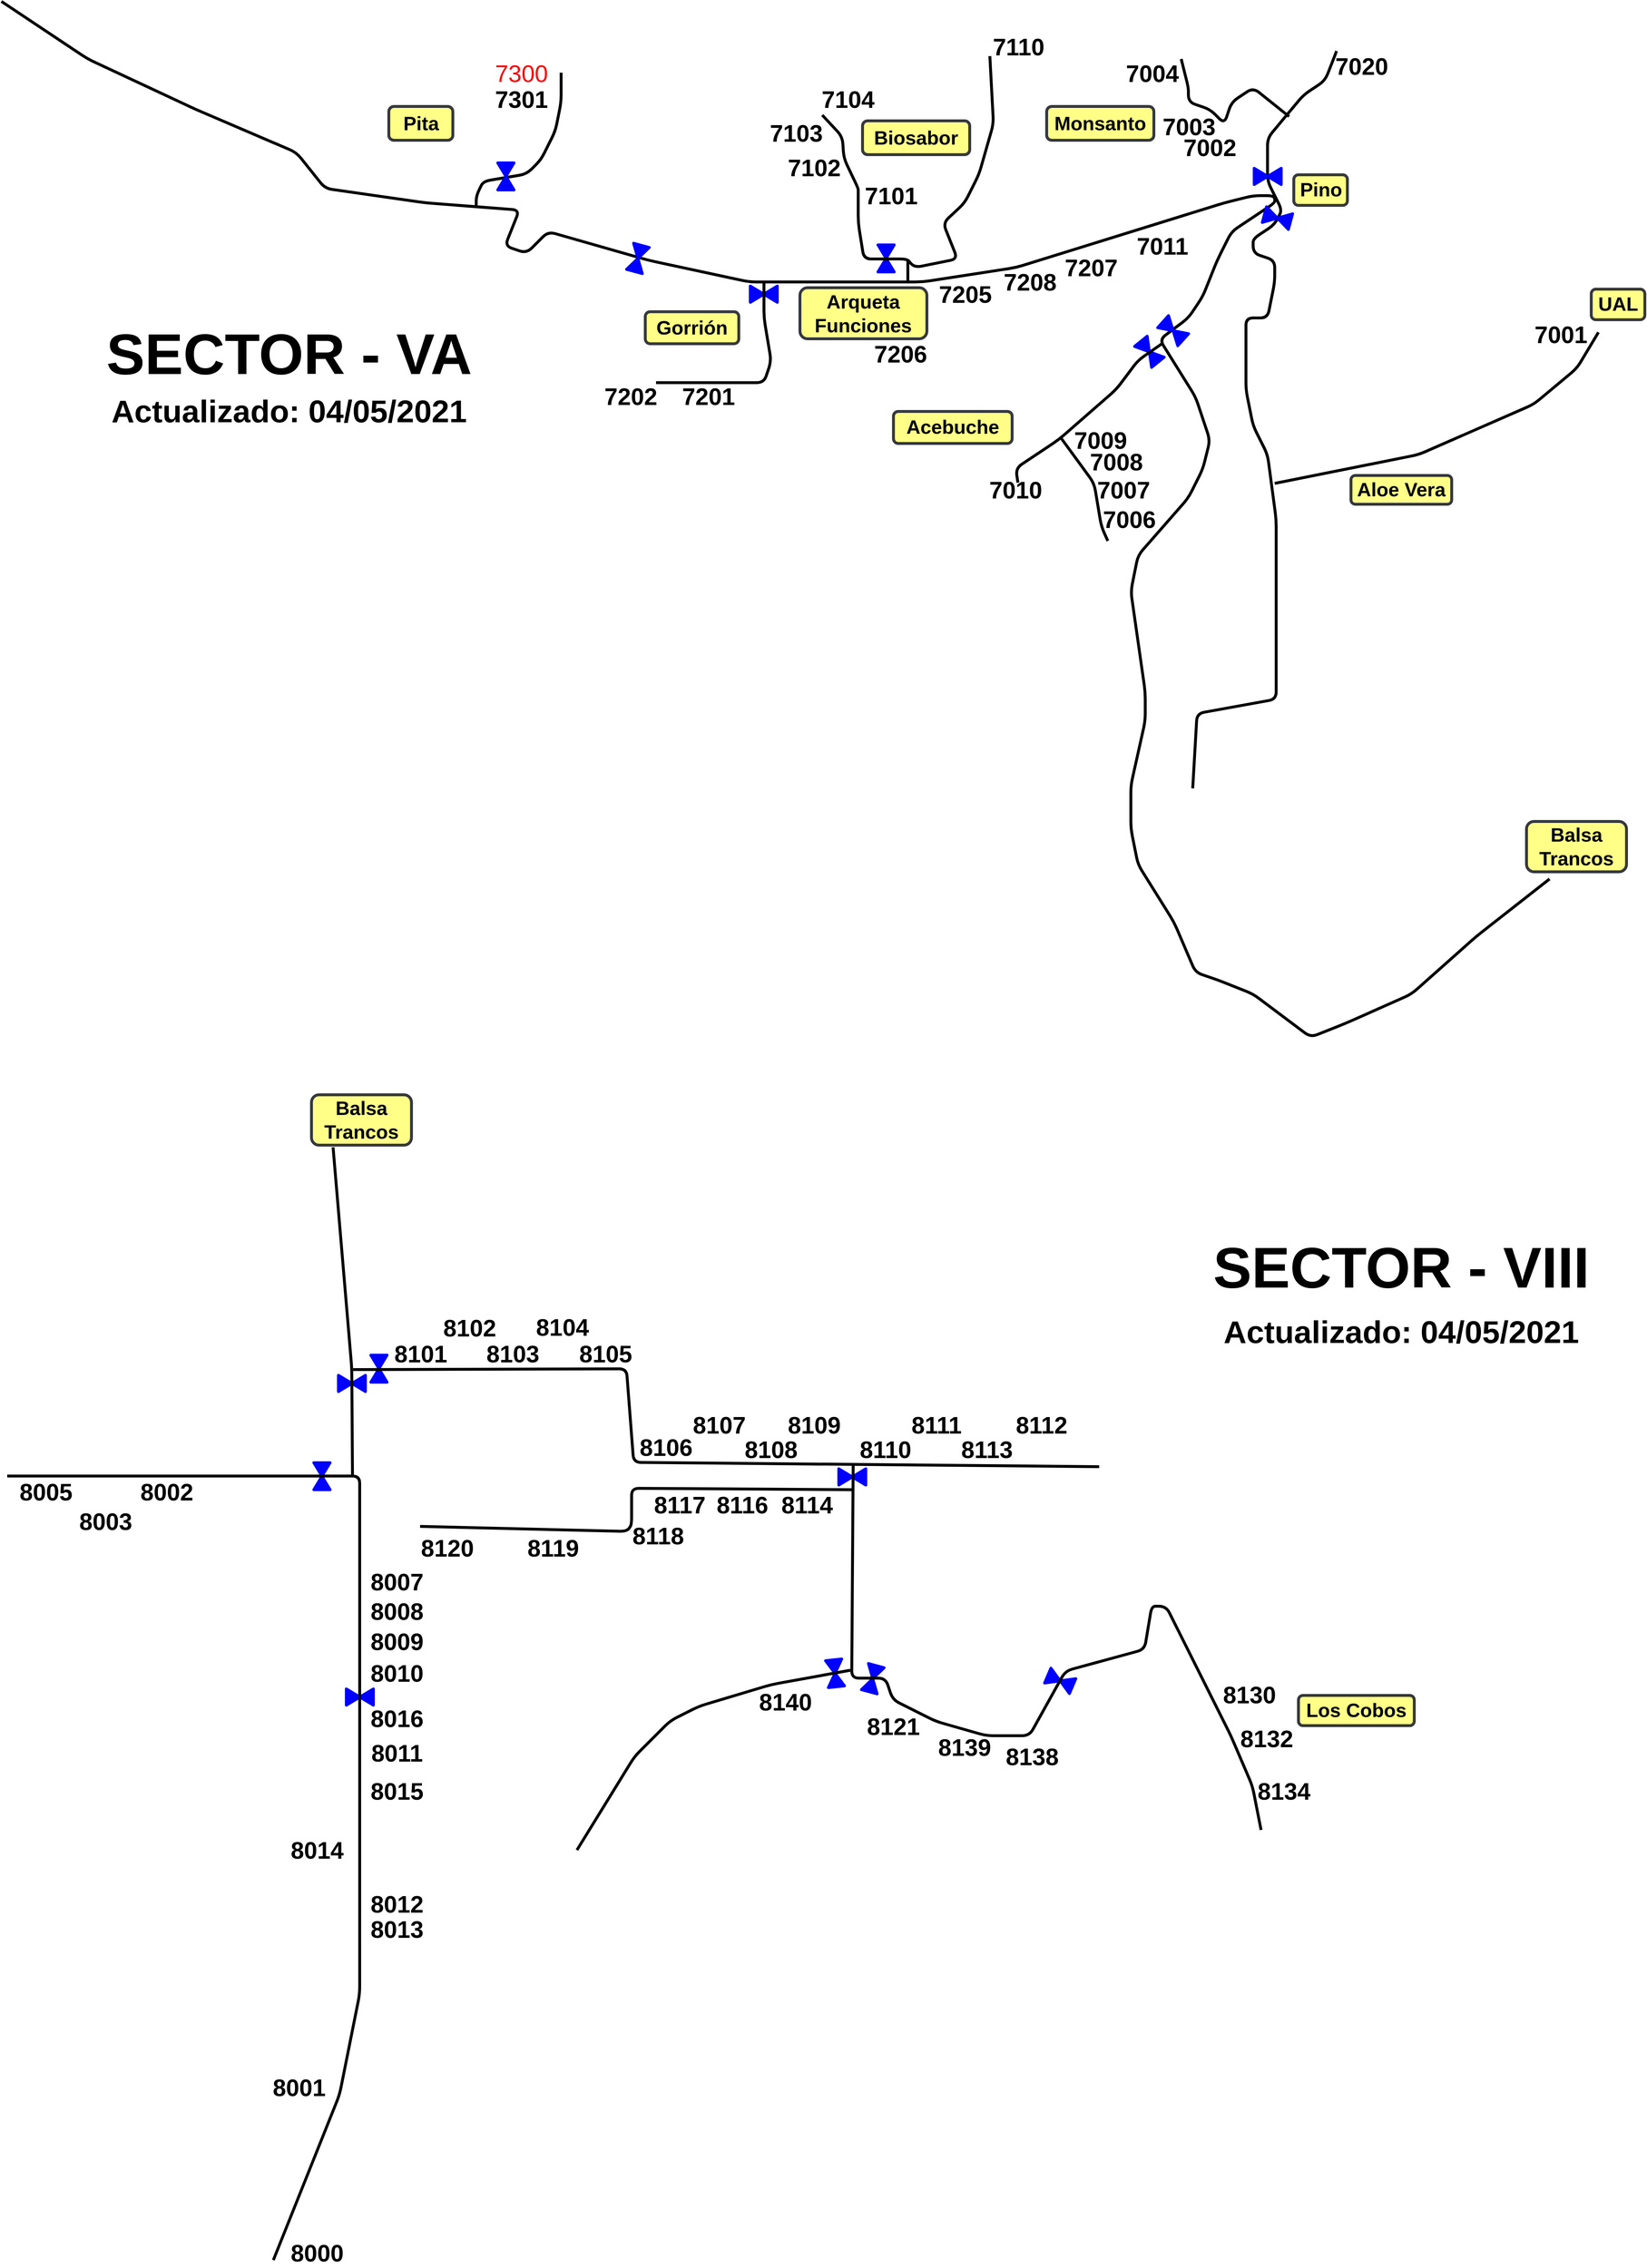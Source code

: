 <mxfile>
    <diagram id="WhyABuYffxXSLaBr-vBV" name="Page-1">
        <mxGraphModel dx="5513" dy="4113" grid="1" gridSize="10" guides="1" tooltips="1" connect="1" arrows="1" fold="1" page="1" pageScale="1" pageWidth="400" pageHeight="400" math="0" shadow="0">
            <root>
                <mxCell id="0"/>
                <mxCell id="1" parent="0"/>
                <mxCell id="r683WjKuvn_9Z7QUN_UL-2" value="" style="endArrow=none;html=1;strokeWidth=4;" parent="1" edge="1">
                    <mxGeometry width="50" height="50" relative="1" as="geometry">
                        <mxPoint x="20" y="20" as="sourcePoint"/>
                        <mxPoint x="2172" y="1240" as="targetPoint"/>
                        <Array as="points">
                            <mxPoint x="140" y="100"/>
                            <mxPoint x="290" y="170"/>
                            <mxPoint x="430" y="230"/>
                            <mxPoint x="470" y="280"/>
                            <mxPoint x="610" y="300"/>
                            <mxPoint x="740" y="310"/>
                            <mxPoint x="720" y="360"/>
                            <mxPoint x="750" y="370"/>
                            <mxPoint x="780" y="340"/>
                            <mxPoint x="920" y="380"/>
                            <mxPoint x="1060" y="410"/>
                            <mxPoint x="1300" y="410"/>
                            <mxPoint x="1430" y="390"/>
                            <mxPoint x="1720" y="300"/>
                            <mxPoint x="1760" y="290"/>
                            <mxPoint x="1790" y="290"/>
                            <mxPoint x="1790" y="300"/>
                            <mxPoint x="1730" y="340"/>
                            <mxPoint x="1710" y="380"/>
                            <mxPoint x="1690" y="430"/>
                            <mxPoint x="1670" y="460"/>
                            <mxPoint x="1630" y="490"/>
                            <mxPoint x="1680" y="570"/>
                            <mxPoint x="1700" y="630"/>
                            <mxPoint x="1690" y="670"/>
                            <mxPoint x="1670" y="710"/>
                            <mxPoint x="1600" y="790"/>
                            <mxPoint x="1590" y="840"/>
                            <mxPoint x="1610" y="980"/>
                            <mxPoint x="1610" y="1020"/>
                            <mxPoint x="1590" y="1110"/>
                            <mxPoint x="1590" y="1170"/>
                            <mxPoint x="1600" y="1220"/>
                            <mxPoint x="1650" y="1300"/>
                            <mxPoint x="1680" y="1370"/>
                            <mxPoint x="1710" y="1380"/>
                            <mxPoint x="1760" y="1400"/>
                            <mxPoint x="1840" y="1460"/>
                            <mxPoint x="1890" y="1440"/>
                            <mxPoint x="1980" y="1400"/>
                            <mxPoint x="2070" y="1320"/>
                        </Array>
                    </mxGeometry>
                </mxCell>
                <mxCell id="iyeAIsauSFK0g4QlF5cE-1" value="" style="endArrow=none;html=1;strokeWidth=4;" parent="1" edge="1">
                    <mxGeometry width="50" height="50" relative="1" as="geometry">
                        <mxPoint x="680" y="304" as="sourcePoint"/>
                        <mxPoint x="798" y="119" as="targetPoint"/>
                        <Array as="points">
                            <mxPoint x="680" y="290"/>
                            <mxPoint x="690" y="270"/>
                            <mxPoint x="750" y="260"/>
                            <mxPoint x="770" y="240"/>
                            <mxPoint x="790" y="200"/>
                            <mxPoint x="798" y="160"/>
                        </Array>
                    </mxGeometry>
                </mxCell>
                <mxCell id="iyeAIsauSFK0g4QlF5cE-2" value="" style="verticalLabelPosition=bottom;align=center;html=1;verticalAlign=top;pointerEvents=1;dashed=0;shape=mxgraph.pid2valves.valve;valveType=gate;defState=closed;strokeWidth=4;fillColor=none;fontSize=17;rotation=23;strokeColor=#0000FF;" parent="1" vertex="1">
                    <mxGeometry x="1473" y="2343.5" width="37.54" height="22.5" as="geometry"/>
                </mxCell>
                <mxCell id="iyeAIsauSFK0g4QlF5cE-4" value="" style="verticalLabelPosition=bottom;align=center;html=1;verticalAlign=top;pointerEvents=1;dashed=0;shape=mxgraph.pid2valves.valve;valveType=gate;defState=closed;strokeWidth=4;fillColor=none;fontSize=17;rotation=-75;strokeColor=#0000FF;" parent="1" vertex="1">
                    <mxGeometry x="886" y="366" width="37.54" height="22.5" as="geometry"/>
                </mxCell>
                <mxCell id="iyeAIsauSFK0g4QlF5cE-5" value="" style="verticalLabelPosition=bottom;align=center;html=1;verticalAlign=top;pointerEvents=1;dashed=0;shape=mxgraph.pid2valves.valve;valveType=gate;defState=closed;strokeWidth=4;fillColor=none;fontSize=17;rotation=0;strokeColor=#0000FF;" parent="1" vertex="1">
                    <mxGeometry x="1184" y="2060" width="37.54" height="22.5" as="geometry"/>
                </mxCell>
                <mxCell id="iyeAIsauSFK0g4QlF5cE-6" value="" style="verticalLabelPosition=bottom;align=center;html=1;verticalAlign=top;pointerEvents=1;dashed=0;shape=mxgraph.pid2valves.valve;valveType=gate;defState=closed;strokeWidth=4;fillColor=none;fontSize=17;rotation=42;fontColor=#0000FF;strokeColor=#0000FF;" parent="1" vertex="1">
                    <mxGeometry x="1630" y="466.5" width="37.54" height="22.5" as="geometry"/>
                </mxCell>
                <mxCell id="iyeAIsauSFK0g4QlF5cE-7" value="" style="verticalLabelPosition=bottom;align=center;html=1;verticalAlign=top;pointerEvents=1;dashed=0;shape=mxgraph.pid2valves.valve;valveType=gate;defState=closed;strokeWidth=4;fillColor=none;fontSize=17;rotation=90;fontColor=#0000FF;strokeColor=#0000FF;" parent="1" vertex="1">
                    <mxGeometry x="1231" y="366" width="37.54" height="22.5" as="geometry"/>
                </mxCell>
                <mxCell id="iyeAIsauSFK0g4QlF5cE-8" value="" style="verticalLabelPosition=bottom;align=center;html=1;verticalAlign=top;pointerEvents=1;dashed=0;shape=mxgraph.pid2valves.valve;valveType=gate;defState=closed;strokeWidth=4;fillColor=none;fontSize=17;rotation=-90;strokeColor=#0000FF;" parent="1" vertex="1">
                    <mxGeometry x="702.46" y="252" width="37.54" height="22.5" as="geometry"/>
                </mxCell>
                <mxCell id="iyeAIsauSFK0g4QlF5cE-10" value="" style="endArrow=none;html=1;strokeWidth=4;" parent="1" edge="1">
                    <mxGeometry width="50" height="50" relative="1" as="geometry">
                        <mxPoint x="1394" y="96" as="sourcePoint"/>
                        <mxPoint x="1161" y="178" as="targetPoint"/>
                        <Array as="points">
                            <mxPoint x="1399" y="190"/>
                            <mxPoint x="1379" y="260"/>
                            <mxPoint x="1359" y="300"/>
                            <mxPoint x="1329" y="328"/>
                            <mxPoint x="1349" y="378"/>
                            <mxPoint x="1289" y="390"/>
                            <mxPoint x="1279" y="378"/>
                            <mxPoint x="1219" y="378"/>
                            <mxPoint x="1211" y="328"/>
                            <mxPoint x="1211" y="288"/>
                            <mxPoint x="1211" y="280"/>
                            <mxPoint x="1191" y="238"/>
                            <mxPoint x="1189" y="208"/>
                        </Array>
                    </mxGeometry>
                </mxCell>
                <mxCell id="iyeAIsauSFK0g4QlF5cE-11" value="" style="endArrow=none;html=1;strokeWidth=4;" parent="1" edge="1">
                    <mxGeometry width="50" height="50" relative="1" as="geometry">
                        <mxPoint x="1280" y="410" as="sourcePoint"/>
                        <mxPoint x="1280" y="380" as="targetPoint"/>
                    </mxGeometry>
                </mxCell>
                <mxCell id="iyeAIsauSFK0g4QlF5cE-13" value="7103" style="text;html=1;strokeColor=none;fillColor=none;align=center;verticalAlign=middle;whiteSpace=wrap;rounded=0;fontStyle=1;fontSize=33;strokeWidth=4;" parent="1" vertex="1">
                    <mxGeometry x="1105" y="193" width="40" height="20" as="geometry"/>
                </mxCell>
                <mxCell id="iyeAIsauSFK0g4QlF5cE-14" value="7104" style="text;html=1;strokeColor=none;fillColor=none;align=center;verticalAlign=middle;whiteSpace=wrap;rounded=0;fontSize=33;fontStyle=1;strokeWidth=4;" parent="1" vertex="1">
                    <mxGeometry x="1177" y="146" width="40" height="20" as="geometry"/>
                </mxCell>
                <mxCell id="iyeAIsauSFK0g4QlF5cE-15" value="7102" style="text;html=1;strokeColor=none;fillColor=none;align=center;verticalAlign=middle;whiteSpace=wrap;rounded=0;fontSize=33;fontStyle=1;strokeWidth=4;" parent="1" vertex="1">
                    <mxGeometry x="1130" y="241" width="40" height="20" as="geometry"/>
                </mxCell>
                <mxCell id="iyeAIsauSFK0g4QlF5cE-16" value="7101" style="text;html=1;strokeColor=none;fillColor=none;align=center;verticalAlign=middle;whiteSpace=wrap;rounded=0;fontSize=33;fontStyle=1;strokeWidth=4;" parent="1" vertex="1">
                    <mxGeometry x="1237" y="280" width="40" height="20" as="geometry"/>
                </mxCell>
                <mxCell id="iyeAIsauSFK0g4QlF5cE-17" value="7110" style="text;html=1;strokeColor=none;fillColor=none;align=center;verticalAlign=middle;whiteSpace=wrap;rounded=0;fontSize=33;fontStyle=1;strokeWidth=4;" parent="1" vertex="1">
                    <mxGeometry x="1414" y="73" width="40" height="20" as="geometry"/>
                </mxCell>
                <mxCell id="iyeAIsauSFK0g4QlF5cE-25" value="7206" style="text;html=1;strokeColor=none;fillColor=none;align=center;verticalAlign=middle;whiteSpace=wrap;rounded=0;fontSize=33;fontStyle=1;strokeWidth=4;" parent="1" vertex="1">
                    <mxGeometry x="1250" y="500" width="40" height="20" as="geometry"/>
                </mxCell>
                <mxCell id="iyeAIsauSFK0g4QlF5cE-26" value="7205" style="text;html=1;strokeColor=none;fillColor=none;align=center;verticalAlign=middle;whiteSpace=wrap;rounded=0;fontSize=33;fontStyle=1;strokeWidth=4;" parent="1" vertex="1">
                    <mxGeometry x="1340" y="417" width="40" height="20" as="geometry"/>
                </mxCell>
                <mxCell id="iyeAIsauSFK0g4QlF5cE-28" value="7208" style="text;html=1;strokeColor=none;fillColor=none;align=center;verticalAlign=middle;whiteSpace=wrap;rounded=0;fontSize=33;fontStyle=1;strokeWidth=4;" parent="1" vertex="1">
                    <mxGeometry x="1430" y="400" width="40" height="20" as="geometry"/>
                </mxCell>
                <mxCell id="iyeAIsauSFK0g4QlF5cE-29" value="7207" style="text;html=1;strokeColor=none;fillColor=none;align=center;verticalAlign=middle;whiteSpace=wrap;rounded=0;fontSize=33;fontStyle=1;strokeWidth=4;" parent="1" vertex="1">
                    <mxGeometry x="1515" y="380" width="40" height="20" as="geometry"/>
                </mxCell>
                <mxCell id="iyeAIsauSFK0g4QlF5cE-30" value="7011" style="text;html=1;strokeColor=none;fillColor=none;align=center;verticalAlign=middle;whiteSpace=wrap;rounded=0;fontSize=33;fontStyle=1;strokeWidth=4;" parent="1" vertex="1">
                    <mxGeometry x="1614" y="350" width="40" height="20" as="geometry"/>
                </mxCell>
                <mxCell id="iyeAIsauSFK0g4QlF5cE-33" value="" style="endArrow=none;html=1;strokeWidth=4;fontSize=24;" parent="1" edge="1">
                    <mxGeometry width="50" height="50" relative="1" as="geometry">
                        <mxPoint x="1676" y="1114" as="sourcePoint"/>
                        <mxPoint x="1876" y="89" as="targetPoint"/>
                        <Array as="points">
                            <mxPoint x="1682" y="1010"/>
                            <mxPoint x="1792" y="990"/>
                            <mxPoint x="1792" y="740"/>
                            <mxPoint x="1780" y="650"/>
                            <mxPoint x="1760" y="610"/>
                            <mxPoint x="1750" y="560"/>
                            <mxPoint x="1750" y="460"/>
                            <mxPoint x="1780" y="460"/>
                            <mxPoint x="1790" y="410"/>
                            <mxPoint x="1790" y="380"/>
                            <mxPoint x="1760" y="370"/>
                            <mxPoint x="1760" y="350"/>
                            <mxPoint x="1790" y="330"/>
                            <mxPoint x="1800" y="310"/>
                            <mxPoint x="1780" y="270"/>
                            <mxPoint x="1780" y="210"/>
                            <mxPoint x="1830" y="150"/>
                            <mxPoint x="1860" y="130"/>
                        </Array>
                    </mxGeometry>
                </mxCell>
                <mxCell id="iyeAIsauSFK0g4QlF5cE-38" value="" style="endArrow=none;html=1;strokeWidth=4;fontSize=24;" parent="1" edge="1">
                    <mxGeometry width="50" height="50" relative="1" as="geometry">
                        <mxPoint x="1810" y="180" as="sourcePoint"/>
                        <mxPoint x="1660" y="100" as="targetPoint"/>
                        <Array as="points">
                            <mxPoint x="1760" y="140"/>
                            <mxPoint x="1730" y="160"/>
                            <mxPoint x="1720" y="190"/>
                            <mxPoint x="1700" y="170"/>
                            <mxPoint x="1670" y="160"/>
                            <mxPoint x="1670" y="140"/>
                        </Array>
                    </mxGeometry>
                </mxCell>
                <mxCell id="iyeAIsauSFK0g4QlF5cE-39" value="7004" style="text;html=1;strokeColor=none;fillColor=none;align=center;verticalAlign=middle;whiteSpace=wrap;rounded=0;fontSize=33;fontStyle=1;strokeWidth=4;" parent="1" vertex="1">
                    <mxGeometry x="1600" y="110" width="40" height="20" as="geometry"/>
                </mxCell>
                <mxCell id="iyeAIsauSFK0g4QlF5cE-40" value="7003&lt;br&gt;" style="text;html=1;strokeColor=none;fillColor=none;align=center;verticalAlign=middle;whiteSpace=wrap;rounded=0;fontSize=33;fontStyle=1;strokeWidth=4;" parent="1" vertex="1">
                    <mxGeometry x="1651" y="184" width="40" height="20" as="geometry"/>
                </mxCell>
                <mxCell id="iyeAIsauSFK0g4QlF5cE-41" value="7002" style="text;html=1;strokeColor=none;fillColor=none;align=center;verticalAlign=middle;whiteSpace=wrap;rounded=0;fontSize=33;fontStyle=1;strokeWidth=4;" parent="1" vertex="1">
                    <mxGeometry x="1680" y="213" width="40" height="20" as="geometry"/>
                </mxCell>
                <mxCell id="iyeAIsauSFK0g4QlF5cE-42" value="7020" style="text;html=1;strokeColor=none;fillColor=none;align=center;verticalAlign=middle;whiteSpace=wrap;rounded=0;fontSize=33;fontStyle=1;strokeWidth=4;" parent="1" vertex="1">
                    <mxGeometry x="1891" y="100" width="40" height="20" as="geometry"/>
                </mxCell>
                <mxCell id="iyeAIsauSFK0g4QlF5cE-43" value="" style="endArrow=none;html=1;strokeWidth=4;fontSize=33;" parent="1" edge="1">
                    <mxGeometry width="50" height="50" relative="1" as="geometry">
                        <mxPoint x="1790" y="690" as="sourcePoint"/>
                        <mxPoint x="2240" y="480" as="targetPoint"/>
                        <Array as="points">
                            <mxPoint x="1990" y="650"/>
                            <mxPoint x="2150" y="580"/>
                            <mxPoint x="2210" y="530"/>
                        </Array>
                    </mxGeometry>
                </mxCell>
                <mxCell id="iyeAIsauSFK0g4QlF5cE-44" value="7001" style="text;html=1;strokeColor=none;fillColor=none;align=center;verticalAlign=middle;whiteSpace=wrap;rounded=0;fontSize=33;fontStyle=1;strokeWidth=4;" parent="1" vertex="1">
                    <mxGeometry x="2168" y="472.5" width="40" height="20" as="geometry"/>
                </mxCell>
                <mxCell id="iyeAIsauSFK0g4QlF5cE-51" value="" style="verticalLabelPosition=bottom;align=center;html=1;verticalAlign=top;pointerEvents=1;dashed=0;shape=mxgraph.pid2valves.valve;valveType=gate;defState=closed;strokeWidth=4;fillColor=none;fontSize=17;rotation=0;strokeColor=#0000FF;" parent="1" vertex="1">
                    <mxGeometry x="1061" y="415.75" width="37.54" height="22.5" as="geometry"/>
                </mxCell>
                <mxCell id="iyeAIsauSFK0g4QlF5cE-52" value="" style="verticalLabelPosition=bottom;align=center;html=1;verticalAlign=top;pointerEvents=1;dashed=0;shape=mxgraph.pid2valves.valve;valveType=gate;defState=closed;strokeWidth=4;fillColor=none;fontSize=17;rotation=51;fontColor=#0000FF;strokeColor=#0000FF;" parent="1" vertex="1">
                    <mxGeometry x="1597" y="495.82" width="37.54" height="22.5" as="geometry"/>
                </mxCell>
                <mxCell id="iyeAIsauSFK0g4QlF5cE-53" value="" style="endArrow=none;html=1;strokeWidth=4;fontSize=33;" parent="1" edge="1">
                    <mxGeometry width="50" height="50" relative="1" as="geometry">
                        <mxPoint x="1433" y="689" as="sourcePoint"/>
                        <mxPoint x="1633" y="496" as="targetPoint"/>
                        <Array as="points">
                            <mxPoint x="1430" y="669"/>
                            <mxPoint x="1490" y="629"/>
                            <mxPoint x="1570" y="559"/>
                            <mxPoint x="1600" y="519"/>
                        </Array>
                    </mxGeometry>
                </mxCell>
                <mxCell id="iyeAIsauSFK0g4QlF5cE-54" value="" style="endArrow=none;html=1;strokeWidth=4;fontSize=33;" parent="1" edge="1">
                    <mxGeometry width="50" height="50" relative="1" as="geometry">
                        <mxPoint x="1558" y="770" as="sourcePoint"/>
                        <mxPoint x="1493" y="627" as="targetPoint"/>
                        <Array as="points">
                            <mxPoint x="1549" y="750"/>
                            <mxPoint x="1539" y="690"/>
                        </Array>
                    </mxGeometry>
                </mxCell>
                <mxCell id="iyeAIsauSFK0g4QlF5cE-55" value="7010" style="text;html=1;strokeColor=none;fillColor=none;align=center;verticalAlign=middle;whiteSpace=wrap;rounded=0;fontSize=33;fontStyle=1;strokeWidth=4;" parent="1" vertex="1">
                    <mxGeometry x="1410" y="689" width="40" height="20" as="geometry"/>
                </mxCell>
                <mxCell id="iyeAIsauSFK0g4QlF5cE-56" value="7009" style="text;html=1;strokeColor=none;fillColor=none;align=center;verticalAlign=middle;whiteSpace=wrap;rounded=0;fontSize=33;fontStyle=1;strokeWidth=4;" parent="1" vertex="1">
                    <mxGeometry x="1527.5" y="620" width="40" height="20" as="geometry"/>
                </mxCell>
                <mxCell id="iyeAIsauSFK0g4QlF5cE-57" value="7008" style="text;html=1;strokeColor=none;fillColor=none;align=center;verticalAlign=middle;whiteSpace=wrap;rounded=0;fontSize=33;fontStyle=1;strokeWidth=4;" parent="1" vertex="1">
                    <mxGeometry x="1550" y="650" width="40" height="20" as="geometry"/>
                </mxCell>
                <mxCell id="iyeAIsauSFK0g4QlF5cE-58" value="7007" style="text;html=1;strokeColor=none;fillColor=none;align=center;verticalAlign=middle;whiteSpace=wrap;rounded=0;fontSize=33;fontStyle=1;strokeWidth=4;" parent="1" vertex="1">
                    <mxGeometry x="1560" y="689" width="40" height="20" as="geometry"/>
                </mxCell>
                <mxCell id="iyeAIsauSFK0g4QlF5cE-59" value="7006" style="text;html=1;strokeColor=none;fillColor=none;align=center;verticalAlign=middle;whiteSpace=wrap;rounded=0;fontSize=33;fontStyle=1;strokeWidth=4;" parent="1" vertex="1">
                    <mxGeometry x="1567.5" y="730" width="40" height="20" as="geometry"/>
                </mxCell>
                <mxCell id="iyeAIsauSFK0g4QlF5cE-61" value="7301" style="text;html=1;strokeColor=none;fillColor=none;align=center;verticalAlign=middle;whiteSpace=wrap;rounded=0;fontSize=33;fontStyle=1;strokeWidth=4;" parent="1" vertex="1">
                    <mxGeometry x="723" y="146" width="40" height="20" as="geometry"/>
                </mxCell>
                <mxCell id="iyeAIsauSFK0g4QlF5cE-62" value="7300" style="text;html=1;strokeColor=none;fillColor=none;align=center;verticalAlign=middle;whiteSpace=wrap;rounded=0;fontSize=33;fontStyle=0;fontColor=#FF0000;strokeWidth=4;" parent="1" vertex="1">
                    <mxGeometry x="723" y="110" width="40" height="20" as="geometry"/>
                </mxCell>
                <mxCell id="iyeAIsauSFK0g4QlF5cE-64" value="" style="endArrow=none;html=1;strokeWidth=4;fontSize=33;" parent="1" edge="1">
                    <mxGeometry width="50" height="50" relative="1" as="geometry">
                        <mxPoint x="930" y="550" as="sourcePoint"/>
                        <mxPoint x="1080" y="410" as="targetPoint"/>
                        <Array as="points">
                            <mxPoint x="1080" y="550"/>
                            <mxPoint x="1090" y="520"/>
                            <mxPoint x="1080" y="460"/>
                        </Array>
                    </mxGeometry>
                </mxCell>
                <mxCell id="iyeAIsauSFK0g4QlF5cE-66" value="7202" style="text;html=1;strokeColor=none;fillColor=none;align=center;verticalAlign=middle;whiteSpace=wrap;rounded=0;fontSize=33;fontStyle=1;strokeWidth=4;" parent="1" vertex="1">
                    <mxGeometry x="875" y="559" width="40" height="20" as="geometry"/>
                </mxCell>
                <mxCell id="iyeAIsauSFK0g4QlF5cE-67" value="7201" style="text;html=1;strokeColor=none;fillColor=none;align=center;verticalAlign=middle;whiteSpace=wrap;rounded=0;fontSize=33;fontStyle=1;strokeWidth=4;" parent="1" vertex="1">
                    <mxGeometry x="983" y="559" width="40" height="20" as="geometry"/>
                </mxCell>
                <mxCell id="iyeAIsauSFK0g4QlF5cE-70" value="&lt;font style=&quot;font-size: 80px&quot;&gt;SECTOR - VA&lt;/font&gt;" style="text;html=1;strokeColor=none;fillColor=none;align=center;verticalAlign=middle;whiteSpace=wrap;rounded=0;fontSize=33;fontStyle=1;strokeWidth=4;" parent="1" vertex="1">
                    <mxGeometry x="145" y="480" width="550" height="60" as="geometry"/>
                </mxCell>
                <mxCell id="iyeAIsauSFK0g4QlF5cE-71" value="&lt;font style=&quot;font-size: 44px&quot;&gt;Actualizado: 04/05/2021&lt;/font&gt;" style="text;html=1;strokeColor=none;fillColor=none;align=center;verticalAlign=middle;whiteSpace=wrap;rounded=0;fontSize=33;fontStyle=1;strokeWidth=4;" parent="1" vertex="1">
                    <mxGeometry x="135" y="580" width="570" height="20" as="geometry"/>
                </mxCell>
                <mxCell id="iyeAIsauSFK0g4QlF5cE-73" value="&lt;font style=&quot;font-size: 80px&quot;&gt;SECTOR - VIII&lt;/font&gt;" style="text;html=1;strokeColor=none;fillColor=none;align=center;verticalAlign=middle;whiteSpace=wrap;rounded=0;fontSize=33;fontStyle=1;strokeWidth=4;" parent="1" vertex="1">
                    <mxGeometry x="1691" y="1750" width="550" height="60" as="geometry"/>
                </mxCell>
                <mxCell id="iyeAIsauSFK0g4QlF5cE-74" value="&lt;font style=&quot;font-size: 44px&quot;&gt;Actualizado: 04/05/2021&lt;/font&gt;" style="text;html=1;strokeColor=none;fillColor=none;align=center;verticalAlign=middle;whiteSpace=wrap;rounded=0;fontSize=33;fontStyle=1;strokeWidth=4;" parent="1" vertex="1">
                    <mxGeometry x="1681" y="1860" width="570" height="20" as="geometry"/>
                </mxCell>
                <mxCell id="iyeAIsauSFK0g4QlF5cE-75" value="" style="verticalLabelPosition=bottom;align=center;html=1;verticalAlign=top;pointerEvents=1;dashed=0;shape=mxgraph.pid2valves.valve;valveType=gate;defState=closed;strokeWidth=4;fillColor=none;fontSize=17;rotation=84;strokeColor=#0000FF;" parent="1" vertex="1">
                    <mxGeometry x="1160" y="2333" width="37.54" height="22.5" as="geometry"/>
                </mxCell>
                <mxCell id="iyeAIsauSFK0g4QlF5cE-76" value="" style="verticalLabelPosition=bottom;align=center;html=1;verticalAlign=top;pointerEvents=1;dashed=0;shape=mxgraph.pid2valves.valve;valveType=gate;defState=closed;strokeWidth=4;fillColor=none;fontSize=17;rotation=-75;strokeColor=#0000FF;" parent="1" vertex="1">
                    <mxGeometry x="1212.46" y="2340.5" width="37.54" height="22.5" as="geometry"/>
                </mxCell>
                <mxCell id="iyeAIsauSFK0g4QlF5cE-77" value="" style="verticalLabelPosition=bottom;align=center;html=1;verticalAlign=top;pointerEvents=1;dashed=0;shape=mxgraph.pid2valves.valve;valveType=gate;defState=closed;strokeWidth=4;fillColor=none;fontSize=17;rotation=0;strokeColor=#0000FF;" parent="1" vertex="1">
                    <mxGeometry x="499.46" y="2366" width="37.54" height="22.5" as="geometry"/>
                </mxCell>
                <mxCell id="iyeAIsauSFK0g4QlF5cE-78" value="" style="verticalLabelPosition=bottom;align=center;html=1;verticalAlign=top;pointerEvents=1;dashed=0;shape=mxgraph.pid2valves.valve;valveType=gate;defState=closed;strokeWidth=4;fillColor=none;fontSize=17;rotation=90;strokeColor=#0000FF;" parent="1" vertex="1">
                    <mxGeometry x="446.77" y="2059" width="37.54" height="22.5" as="geometry"/>
                </mxCell>
                <mxCell id="iyeAIsauSFK0g4QlF5cE-79" value="" style="verticalLabelPosition=bottom;align=center;html=1;verticalAlign=top;pointerEvents=1;dashed=0;shape=mxgraph.pid2valves.valve;valveType=gate;defState=closed;strokeWidth=4;fillColor=none;fontSize=17;rotation=90;strokeColor=#0000FF;" parent="1" vertex="1">
                    <mxGeometry x="526" y="1909.5" width="37.54" height="22.5" as="geometry"/>
                </mxCell>
                <mxCell id="iyeAIsauSFK0g4QlF5cE-80" value="" style="verticalLabelPosition=bottom;align=center;html=1;verticalAlign=top;pointerEvents=1;dashed=0;shape=mxgraph.pid2valves.valve;valveType=gate;defState=closed;strokeWidth=4;fillColor=none;fontSize=17;rotation=0;strokeColor=#0000FF;" parent="1" vertex="1">
                    <mxGeometry x="488.46" y="1930" width="37.54" height="22.5" as="geometry"/>
                </mxCell>
                <mxCell id="iyeAIsauSFK0g4QlF5cE-86" value="" style="endArrow=none;html=1;strokeWidth=4;fontSize=33;" parent="1" edge="1">
                    <mxGeometry width="50" height="50" relative="1" as="geometry">
                        <mxPoint x="1771" y="2562" as="sourcePoint"/>
                        <mxPoint x="1204" y="2053" as="targetPoint"/>
                        <Array as="points">
                            <mxPoint x="1759" y="2501"/>
                            <mxPoint x="1729" y="2431"/>
                            <mxPoint x="1639" y="2251"/>
                            <mxPoint x="1619" y="2251"/>
                            <mxPoint x="1609" y="2311"/>
                            <mxPoint x="1499" y="2341"/>
                            <mxPoint x="1449" y="2431"/>
                            <mxPoint x="1389" y="2431"/>
                            <mxPoint x="1319" y="2411"/>
                            <mxPoint x="1259" y="2381"/>
                            <mxPoint x="1249" y="2351"/>
                            <mxPoint x="1202" y="2351"/>
                        </Array>
                    </mxGeometry>
                </mxCell>
                <mxCell id="iyeAIsauSFK0g4QlF5cE-88" value="" style="endArrow=none;html=1;strokeWidth=4;fontSize=33;" parent="1" edge="1">
                    <mxGeometry width="50" height="50" relative="1" as="geometry">
                        <mxPoint x="1200" y="2340" as="sourcePoint"/>
                        <mxPoint x="820" y="2590" as="targetPoint"/>
                        <Array as="points">
                            <mxPoint x="1090" y="2360"/>
                            <mxPoint x="990" y="2390"/>
                            <mxPoint x="950" y="2410"/>
                            <mxPoint x="900" y="2460"/>
                        </Array>
                    </mxGeometry>
                </mxCell>
                <mxCell id="iyeAIsauSFK0g4QlF5cE-89" value="8130" style="text;html=1;strokeColor=none;fillColor=none;align=center;verticalAlign=middle;whiteSpace=wrap;rounded=0;fontSize=33;fontStyle=1;strokeWidth=4;" parent="1" vertex="1">
                    <mxGeometry x="1735" y="2364" width="40" height="20" as="geometry"/>
                </mxCell>
                <mxCell id="iyeAIsauSFK0g4QlF5cE-90" value="8132" style="text;html=1;strokeColor=none;fillColor=none;align=center;verticalAlign=middle;whiteSpace=wrap;rounded=0;fontSize=33;fontStyle=1;strokeWidth=4;" parent="1" vertex="1">
                    <mxGeometry x="1759" y="2425" width="40" height="20" as="geometry"/>
                </mxCell>
                <mxCell id="iyeAIsauSFK0g4QlF5cE-91" value="8134" style="text;html=1;strokeColor=none;fillColor=none;align=center;verticalAlign=middle;whiteSpace=wrap;rounded=0;fontSize=33;fontStyle=1;strokeWidth=4;" parent="1" vertex="1">
                    <mxGeometry x="1783" y="2498" width="40" height="20" as="geometry"/>
                </mxCell>
                <mxCell id="iyeAIsauSFK0g4QlF5cE-92" value="8138" style="text;html=1;strokeColor=none;fillColor=none;align=center;verticalAlign=middle;whiteSpace=wrap;rounded=0;fontSize=33;fontStyle=1;strokeWidth=4;" parent="1" vertex="1">
                    <mxGeometry x="1433" y="2450" width="40" height="20" as="geometry"/>
                </mxCell>
                <mxCell id="iyeAIsauSFK0g4QlF5cE-93" value="8139" style="text;html=1;strokeColor=none;fillColor=none;align=center;verticalAlign=middle;whiteSpace=wrap;rounded=0;fontSize=33;fontStyle=1;strokeWidth=4;" parent="1" vertex="1">
                    <mxGeometry x="1339" y="2437" width="40" height="20" as="geometry"/>
                </mxCell>
                <mxCell id="iyeAIsauSFK0g4QlF5cE-94" value="8121" style="text;html=1;strokeColor=none;fillColor=none;align=center;verticalAlign=middle;whiteSpace=wrap;rounded=0;fontSize=33;fontStyle=1;strokeWidth=4;" parent="1" vertex="1">
                    <mxGeometry x="1240" y="2408" width="40" height="20" as="geometry"/>
                </mxCell>
                <mxCell id="iyeAIsauSFK0g4QlF5cE-95" value="8140" style="text;html=1;strokeColor=none;fillColor=none;align=center;verticalAlign=middle;whiteSpace=wrap;rounded=0;fontSize=33;fontStyle=1;strokeWidth=4;" parent="1" vertex="1">
                    <mxGeometry x="1090" y="2374" width="40" height="20" as="geometry"/>
                </mxCell>
                <mxCell id="iyeAIsauSFK0g4QlF5cE-97" value="" style="endArrow=none;html=1;strokeWidth=4;fontSize=33;" parent="1" edge="1">
                    <mxGeometry width="50" height="50" relative="1" as="geometry">
                        <mxPoint x="28" y="2070" as="sourcePoint"/>
                        <mxPoint x="398" y="3160" as="targetPoint"/>
                        <Array as="points">
                            <mxPoint x="518" y="2070"/>
                            <mxPoint x="518" y="2790"/>
                            <mxPoint x="490" y="2930"/>
                        </Array>
                    </mxGeometry>
                </mxCell>
                <mxCell id="iyeAIsauSFK0g4QlF5cE-101" value="8005" style="text;html=1;strokeColor=none;fillColor=none;align=center;verticalAlign=middle;whiteSpace=wrap;rounded=0;fontSize=33;fontStyle=1;strokeWidth=4;" parent="1" vertex="1">
                    <mxGeometry x="62" y="2081.5" width="40" height="20" as="geometry"/>
                </mxCell>
                <mxCell id="iyeAIsauSFK0g4QlF5cE-102" value="8003" style="text;html=1;strokeColor=none;fillColor=none;align=center;verticalAlign=middle;whiteSpace=wrap;rounded=0;fontSize=33;fontStyle=1;strokeWidth=4;" parent="1" vertex="1">
                    <mxGeometry x="145" y="2122.5" width="40" height="20" as="geometry"/>
                </mxCell>
                <mxCell id="iyeAIsauSFK0g4QlF5cE-103" value="8002" style="text;html=1;strokeColor=none;fillColor=none;align=center;verticalAlign=middle;whiteSpace=wrap;rounded=0;fontSize=33;fontStyle=1;strokeWidth=4;" parent="1" vertex="1">
                    <mxGeometry x="230" y="2081.5" width="40" height="20" as="geometry"/>
                </mxCell>
                <mxCell id="iyeAIsauSFK0g4QlF5cE-105" value="8007" style="text;html=1;strokeColor=none;fillColor=none;align=center;verticalAlign=middle;whiteSpace=wrap;rounded=0;fontSize=33;fontStyle=1;strokeWidth=4;" parent="1" vertex="1">
                    <mxGeometry x="550" y="2207" width="40" height="20" as="geometry"/>
                </mxCell>
                <mxCell id="iyeAIsauSFK0g4QlF5cE-106" value="8008" style="text;html=1;strokeColor=none;fillColor=none;align=center;verticalAlign=middle;whiteSpace=wrap;rounded=0;fontSize=33;fontStyle=1;strokeWidth=4;" parent="1" vertex="1">
                    <mxGeometry x="550" y="2248" width="40" height="20" as="geometry"/>
                </mxCell>
                <mxCell id="iyeAIsauSFK0g4QlF5cE-107" value="8009" style="text;html=1;strokeColor=none;fillColor=none;align=center;verticalAlign=middle;whiteSpace=wrap;rounded=0;fontSize=33;fontStyle=1;strokeWidth=4;" parent="1" vertex="1">
                    <mxGeometry x="550" y="2290" width="40" height="20" as="geometry"/>
                </mxCell>
                <mxCell id="iyeAIsauSFK0g4QlF5cE-108" value="8010" style="text;html=1;strokeColor=none;fillColor=none;align=center;verticalAlign=middle;whiteSpace=wrap;rounded=0;fontSize=33;fontStyle=1;strokeWidth=4;" parent="1" vertex="1">
                    <mxGeometry x="550" y="2334.25" width="40" height="20" as="geometry"/>
                </mxCell>
                <mxCell id="iyeAIsauSFK0g4QlF5cE-109" value="8016" style="text;html=1;strokeColor=none;fillColor=none;align=center;verticalAlign=middle;whiteSpace=wrap;rounded=0;fontSize=33;fontStyle=1;strokeWidth=4;" parent="1" vertex="1">
                    <mxGeometry x="550" y="2397" width="40" height="20" as="geometry"/>
                </mxCell>
                <mxCell id="iyeAIsauSFK0g4QlF5cE-110" value="8011" style="text;html=1;strokeColor=none;fillColor=none;align=center;verticalAlign=middle;whiteSpace=wrap;rounded=0;fontSize=33;fontStyle=1;strokeWidth=4;" parent="1" vertex="1">
                    <mxGeometry x="550" y="2445" width="40" height="20" as="geometry"/>
                </mxCell>
                <mxCell id="iyeAIsauSFK0g4QlF5cE-111" value="8015" style="text;html=1;strokeColor=none;fillColor=none;align=center;verticalAlign=middle;whiteSpace=wrap;rounded=0;fontSize=33;fontStyle=1;strokeWidth=4;" parent="1" vertex="1">
                    <mxGeometry x="550" y="2498" width="40" height="20" as="geometry"/>
                </mxCell>
                <mxCell id="iyeAIsauSFK0g4QlF5cE-115" value="8012" style="text;html=1;strokeColor=none;fillColor=none;align=center;verticalAlign=middle;whiteSpace=wrap;rounded=0;fontSize=33;fontStyle=1;strokeWidth=4;" parent="1" vertex="1">
                    <mxGeometry x="550" y="2655" width="40" height="20" as="geometry"/>
                </mxCell>
                <mxCell id="iyeAIsauSFK0g4QlF5cE-116" value="8014" style="text;html=1;strokeColor=none;fillColor=none;align=center;verticalAlign=middle;whiteSpace=wrap;rounded=0;fontSize=33;fontStyle=1;strokeWidth=4;" parent="1" vertex="1">
                    <mxGeometry x="438.77" y="2580" width="40" height="20" as="geometry"/>
                </mxCell>
                <mxCell id="iyeAIsauSFK0g4QlF5cE-117" value="8013" style="text;html=1;strokeColor=none;fillColor=none;align=center;verticalAlign=middle;whiteSpace=wrap;rounded=0;fontSize=33;fontStyle=1;strokeWidth=4;" parent="1" vertex="1">
                    <mxGeometry x="550" y="2690" width="40" height="20" as="geometry"/>
                </mxCell>
                <mxCell id="iyeAIsauSFK0g4QlF5cE-118" value="8000" style="text;html=1;strokeColor=none;fillColor=none;align=center;verticalAlign=middle;whiteSpace=wrap;rounded=0;fontSize=33;fontStyle=1;strokeWidth=4;" parent="1" vertex="1">
                    <mxGeometry x="438.77" y="3140" width="40" height="20" as="geometry"/>
                </mxCell>
                <mxCell id="iyeAIsauSFK0g4QlF5cE-119" value="8001" style="text;html=1;strokeColor=none;fillColor=none;align=center;verticalAlign=middle;whiteSpace=wrap;rounded=0;fontSize=33;fontStyle=1;strokeWidth=4;" parent="1" vertex="1">
                    <mxGeometry x="414" y="2910" width="40" height="20" as="geometry"/>
                </mxCell>
                <mxCell id="iyeAIsauSFK0g4QlF5cE-120" value="" style="endArrow=none;html=1;strokeWidth=4;fontSize=33;" parent="1" edge="1">
                    <mxGeometry width="50" height="50" relative="1" as="geometry">
                        <mxPoint x="508" y="2070" as="sourcePoint"/>
                        <mxPoint x="481" y="1613" as="targetPoint"/>
                        <Array as="points">
                            <mxPoint x="507" y="1920"/>
                        </Array>
                    </mxGeometry>
                </mxCell>
                <mxCell id="iyeAIsauSFK0g4QlF5cE-121" value="" style="endArrow=none;html=1;strokeWidth=4;fontSize=33;" parent="1" edge="1">
                    <mxGeometry width="50" height="50" relative="1" as="geometry">
                        <mxPoint x="508.86" y="1922" as="sourcePoint"/>
                        <mxPoint x="1546" y="2057" as="targetPoint"/>
                        <Array as="points">
                            <mxPoint x="888.86" y="1921"/>
                            <mxPoint x="898.86" y="2051"/>
                        </Array>
                    </mxGeometry>
                </mxCell>
                <mxCell id="iyeAIsauSFK0g4QlF5cE-123" value="" style="endArrow=none;html=1;strokeWidth=4;fontSize=33;" parent="1" edge="1">
                    <mxGeometry width="50" height="50" relative="1" as="geometry">
                        <mxPoint x="602" y="2140" as="sourcePoint"/>
                        <mxPoint x="1203" y="2089" as="targetPoint"/>
                        <Array as="points">
                            <mxPoint x="890" y="2147"/>
                            <mxPoint x="896" y="2137"/>
                            <mxPoint x="896" y="2087"/>
                        </Array>
                    </mxGeometry>
                </mxCell>
                <mxCell id="iyeAIsauSFK0g4QlF5cE-124" value="8101" style="text;html=1;strokeColor=none;fillColor=none;align=center;verticalAlign=middle;whiteSpace=wrap;rounded=0;fontSize=33;fontStyle=1;strokeWidth=4;" parent="1" vertex="1">
                    <mxGeometry x="583" y="1889.5" width="40" height="20" as="geometry"/>
                </mxCell>
                <mxCell id="iyeAIsauSFK0g4QlF5cE-125" value="8103" style="text;html=1;strokeColor=none;fillColor=none;align=center;verticalAlign=middle;whiteSpace=wrap;rounded=0;fontSize=33;fontStyle=1;strokeWidth=4;" parent="1" vertex="1">
                    <mxGeometry x="711" y="1889.5" width="40" height="20" as="geometry"/>
                </mxCell>
                <mxCell id="iyeAIsauSFK0g4QlF5cE-126" value="8104" style="text;html=1;strokeColor=none;fillColor=none;align=center;verticalAlign=middle;whiteSpace=wrap;rounded=0;fontSize=33;fontStyle=1;strokeWidth=4;" parent="1" vertex="1">
                    <mxGeometry x="780" y="1853" width="40" height="20" as="geometry"/>
                </mxCell>
                <mxCell id="iyeAIsauSFK0g4QlF5cE-127" value="8105" style="text;html=1;strokeColor=none;fillColor=none;align=center;verticalAlign=middle;whiteSpace=wrap;rounded=0;fontSize=33;fontStyle=1;strokeWidth=4;" parent="1" vertex="1">
                    <mxGeometry x="840" y="1889.5" width="40" height="20" as="geometry"/>
                </mxCell>
                <mxCell id="iyeAIsauSFK0g4QlF5cE-128" value="8109" style="text;html=1;strokeColor=none;fillColor=none;align=center;verticalAlign=middle;whiteSpace=wrap;rounded=0;fontSize=33;fontStyle=1;strokeWidth=4;" parent="1" vertex="1">
                    <mxGeometry x="1130" y="1989" width="40" height="20" as="geometry"/>
                </mxCell>
                <mxCell id="iyeAIsauSFK0g4QlF5cE-129" value="8108" style="text;html=1;strokeColor=none;fillColor=none;align=center;verticalAlign=middle;whiteSpace=wrap;rounded=0;fontSize=33;fontStyle=1;strokeWidth=4;" parent="1" vertex="1">
                    <mxGeometry x="1070" y="2023" width="40" height="20" as="geometry"/>
                </mxCell>
                <mxCell id="iyeAIsauSFK0g4QlF5cE-130" value="8107" style="text;html=1;strokeColor=none;fillColor=none;align=center;verticalAlign=middle;whiteSpace=wrap;rounded=0;fontSize=33;fontStyle=1;strokeWidth=4;" parent="1" vertex="1">
                    <mxGeometry x="998" y="1989" width="40" height="20" as="geometry"/>
                </mxCell>
                <mxCell id="iyeAIsauSFK0g4QlF5cE-131" value="8106" style="text;html=1;strokeColor=none;fillColor=none;align=center;verticalAlign=middle;whiteSpace=wrap;rounded=0;fontSize=33;fontStyle=1;strokeWidth=4;" parent="1" vertex="1">
                    <mxGeometry x="923.54" y="2020" width="40" height="20" as="geometry"/>
                </mxCell>
                <mxCell id="iyeAIsauSFK0g4QlF5cE-132" value="8114" style="text;html=1;strokeColor=none;fillColor=none;align=center;verticalAlign=middle;whiteSpace=wrap;rounded=0;fontSize=33;fontStyle=1;strokeWidth=4;" parent="1" vertex="1">
                    <mxGeometry x="1120" y="2100" width="40" height="20" as="geometry"/>
                </mxCell>
                <mxCell id="iyeAIsauSFK0g4QlF5cE-133" value="8116" style="text;html=1;strokeColor=none;fillColor=none;align=center;verticalAlign=middle;whiteSpace=wrap;rounded=0;fontSize=33;fontStyle=1;strokeWidth=4;" parent="1" vertex="1">
                    <mxGeometry x="1030" y="2100" width="40" height="20" as="geometry"/>
                </mxCell>
                <mxCell id="iyeAIsauSFK0g4QlF5cE-134" value="8117" style="text;html=1;strokeColor=none;fillColor=none;align=center;verticalAlign=middle;whiteSpace=wrap;rounded=0;fontSize=33;fontStyle=1;strokeWidth=4;" parent="1" vertex="1">
                    <mxGeometry x="943" y="2100" width="40" height="20" as="geometry"/>
                </mxCell>
                <mxCell id="iyeAIsauSFK0g4QlF5cE-135" value="8118" style="text;html=1;strokeColor=none;fillColor=none;align=center;verticalAlign=middle;whiteSpace=wrap;rounded=0;fontSize=33;fontStyle=1;strokeWidth=4;" parent="1" vertex="1">
                    <mxGeometry x="913" y="2142.5" width="40" height="20" as="geometry"/>
                </mxCell>
                <mxCell id="iyeAIsauSFK0g4QlF5cE-136" value="8119" style="text;html=1;strokeColor=none;fillColor=none;align=center;verticalAlign=middle;whiteSpace=wrap;rounded=0;fontSize=33;fontStyle=1;strokeWidth=4;" parent="1" vertex="1">
                    <mxGeometry x="767" y="2160" width="40" height="20" as="geometry"/>
                </mxCell>
                <mxCell id="iyeAIsauSFK0g4QlF5cE-137" value="8120" style="text;html=1;strokeColor=none;fillColor=none;align=center;verticalAlign=middle;whiteSpace=wrap;rounded=0;fontSize=33;fontStyle=1;strokeWidth=4;" parent="1" vertex="1">
                    <mxGeometry x="620" y="2160" width="40" height="20" as="geometry"/>
                </mxCell>
                <mxCell id="iyeAIsauSFK0g4QlF5cE-138" value="8102" style="text;html=1;strokeColor=none;fillColor=none;align=center;verticalAlign=middle;whiteSpace=wrap;rounded=0;fontSize=33;fontStyle=1;strokeWidth=4;" parent="1" vertex="1">
                    <mxGeometry x="651" y="1854" width="40" height="20" as="geometry"/>
                </mxCell>
                <mxCell id="iyeAIsauSFK0g4QlF5cE-139" value="8110" style="text;html=1;strokeColor=none;fillColor=none;align=center;verticalAlign=middle;whiteSpace=wrap;rounded=0;fontSize=33;fontStyle=1;strokeWidth=4;" parent="1" vertex="1">
                    <mxGeometry x="1228.54" y="2023" width="40" height="20" as="geometry"/>
                </mxCell>
                <mxCell id="iyeAIsauSFK0g4QlF5cE-140" value="8111" style="text;html=1;strokeColor=none;fillColor=none;align=center;verticalAlign=middle;whiteSpace=wrap;rounded=0;fontSize=33;fontStyle=1;strokeWidth=4;" parent="1" vertex="1">
                    <mxGeometry x="1300" y="1989" width="40" height="20" as="geometry"/>
                </mxCell>
                <mxCell id="iyeAIsauSFK0g4QlF5cE-141" value="8113" style="text;html=1;strokeColor=none;fillColor=none;align=center;verticalAlign=middle;whiteSpace=wrap;rounded=0;fontSize=33;fontStyle=1;strokeWidth=4;" parent="1" vertex="1">
                    <mxGeometry x="1370" y="2023" width="40" height="20" as="geometry"/>
                </mxCell>
                <mxCell id="iyeAIsauSFK0g4QlF5cE-142" value="8112" style="text;html=1;strokeColor=none;fillColor=none;align=center;verticalAlign=middle;whiteSpace=wrap;rounded=0;fontSize=33;fontStyle=1;strokeWidth=4;" parent="1" vertex="1">
                    <mxGeometry x="1446" y="1989" width="40" height="20" as="geometry"/>
                </mxCell>
                <mxCell id="iyeAIsauSFK0g4QlF5cE-144" value="" style="verticalLabelPosition=bottom;align=center;html=1;verticalAlign=top;pointerEvents=1;dashed=0;shape=mxgraph.pid2valves.valve;valveType=gate;defState=closed;strokeWidth=4;fillColor=none;fontSize=17;rotation=15;fontColor=#0000FF;strokeColor=#0000FF;" parent="1" vertex="1">
                    <mxGeometry x="1775" y="310" width="37.54" height="22.5" as="geometry"/>
                </mxCell>
                <mxCell id="iyeAIsauSFK0g4QlF5cE-145" value="" style="verticalLabelPosition=bottom;align=center;html=1;verticalAlign=top;pointerEvents=1;dashed=0;shape=mxgraph.pid2valves.valve;valveType=gate;defState=closed;strokeWidth=4;fillColor=none;fontSize=17;rotation=0;fontColor=#0000FF;strokeColor=#0000FF;" parent="1" vertex="1">
                    <mxGeometry x="1761.46" y="252" width="37.54" height="22.5" as="geometry"/>
                </mxCell>
                <mxCell id="2" value="&lt;b style=&quot;font-size: 27px;&quot;&gt;Pita&lt;/b&gt;" style="rounded=1;whiteSpace=wrap;html=1;strokeWidth=4;fontSize=27;fillColor=#ffff88;strokeColor=#36393d;" parent="1" vertex="1">
                    <mxGeometry x="558.5" y="166" width="89" height="47" as="geometry"/>
                </mxCell>
                <mxCell id="3" value="&lt;b style=&quot;font-size: 27px;&quot;&gt;Biosabor&lt;/b&gt;" style="rounded=1;whiteSpace=wrap;html=1;strokeWidth=4;fontSize=27;fillColor=#ffff88;strokeColor=#36393d;" parent="1" vertex="1">
                    <mxGeometry x="1217" y="186" width="149" height="47" as="geometry"/>
                </mxCell>
                <mxCell id="4" value="&lt;b style=&quot;font-size: 27px;&quot;&gt;Acebuche&lt;/b&gt;" style="rounded=1;whiteSpace=wrap;html=1;strokeWidth=4;fontSize=27;fillColor=#ffff88;strokeColor=#36393d;" parent="1" vertex="1">
                    <mxGeometry x="1260" y="590" width="165" height="44.5" as="geometry"/>
                </mxCell>
                <mxCell id="6" value="&lt;b style=&quot;font-size: 27px&quot;&gt;Gorrión&lt;/b&gt;" style="rounded=1;whiteSpace=wrap;html=1;strokeWidth=4;fontSize=27;fillColor=#ffff88;strokeColor=#36393d;" parent="1" vertex="1">
                    <mxGeometry x="915" y="451.32" width="130" height="44.5" as="geometry"/>
                </mxCell>
                <mxCell id="7" value="&lt;b style=&quot;font-size: 27px&quot;&gt;Arqueta Funciones&lt;/b&gt;" style="rounded=1;whiteSpace=wrap;html=1;strokeWidth=4;fontSize=27;fillColor=#ffff88;strokeColor=#36393d;" parent="1" vertex="1">
                    <mxGeometry x="1130" y="418" width="176.46" height="71" as="geometry"/>
                </mxCell>
                <mxCell id="8" value="&lt;b style=&quot;font-size: 27px&quot;&gt;Monsanto&lt;/b&gt;" style="rounded=1;whiteSpace=wrap;html=1;strokeWidth=4;fontSize=27;fillColor=#ffff88;strokeColor=#36393d;" parent="1" vertex="1">
                    <mxGeometry x="1473" y="166" width="149" height="47" as="geometry"/>
                </mxCell>
                <mxCell id="12" value="&lt;b style=&quot;font-size: 27px&quot;&gt;Pino&lt;/b&gt;" style="rounded=1;whiteSpace=wrap;html=1;strokeWidth=4;fontSize=27;fillColor=#ffff88;strokeColor=#36393d;" parent="1" vertex="1">
                    <mxGeometry x="1816.5" y="261" width="74.5" height="42.5" as="geometry"/>
                </mxCell>
                <mxCell id="13" value="&lt;b style=&quot;font-size: 27px&quot;&gt;UAL&lt;/b&gt;" style="rounded=1;whiteSpace=wrap;html=1;strokeWidth=4;fontSize=27;fillColor=#ffff88;strokeColor=#36393d;" parent="1" vertex="1">
                    <mxGeometry x="2230" y="420" width="74.5" height="42.5" as="geometry"/>
                </mxCell>
                <mxCell id="14" value="&lt;b style=&quot;font-size: 27px&quot;&gt;Aloe Vera&lt;/b&gt;" style="rounded=1;whiteSpace=wrap;html=1;strokeWidth=4;fontSize=27;fillColor=#ffff88;strokeColor=#36393d;" parent="1" vertex="1">
                    <mxGeometry x="1896" y="679" width="140" height="40" as="geometry"/>
                </mxCell>
                <mxCell id="15" value="&lt;b style=&quot;font-size: 27px&quot;&gt;Balsa Trancos&lt;/b&gt;" style="rounded=1;whiteSpace=wrap;html=1;strokeWidth=4;fontSize=27;fillColor=#ffff88;strokeColor=#36393d;" parent="1" vertex="1">
                    <mxGeometry x="2140" y="1160" width="139" height="70" as="geometry"/>
                </mxCell>
                <mxCell id="16" value="&lt;b style=&quot;font-size: 27px&quot;&gt;Balsa Trancos&lt;/b&gt;" style="rounded=1;whiteSpace=wrap;html=1;strokeWidth=4;fontSize=27;fillColor=#ffff88;strokeColor=#36393d;" parent="1" vertex="1">
                    <mxGeometry x="451" y="1540" width="139" height="70" as="geometry"/>
                </mxCell>
                <mxCell id="19" value="&lt;b style=&quot;font-size: 27px&quot;&gt;Los Cobos&lt;/b&gt;" style="rounded=1;whiteSpace=wrap;html=1;strokeWidth=4;fontSize=27;fillColor=#ffff88;strokeColor=#36393d;" parent="1" vertex="1">
                    <mxGeometry x="1823" y="2375" width="161" height="42" as="geometry"/>
                </mxCell>
            </root>
        </mxGraphModel>
    </diagram>
</mxfile>